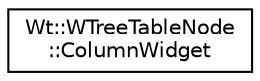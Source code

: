 digraph "Graphical Class Hierarchy"
{
 // LATEX_PDF_SIZE
  edge [fontname="Helvetica",fontsize="10",labelfontname="Helvetica",labelfontsize="10"];
  node [fontname="Helvetica",fontsize="10",shape=record];
  rankdir="LR";
  Node0 [label="Wt::WTreeTableNode\l::ColumnWidget",height=0.2,width=0.4,color="black", fillcolor="white", style="filled",URL="$structWt_1_1WTreeTableNode_1_1ColumnWidget.html",tooltip=" "];
}
